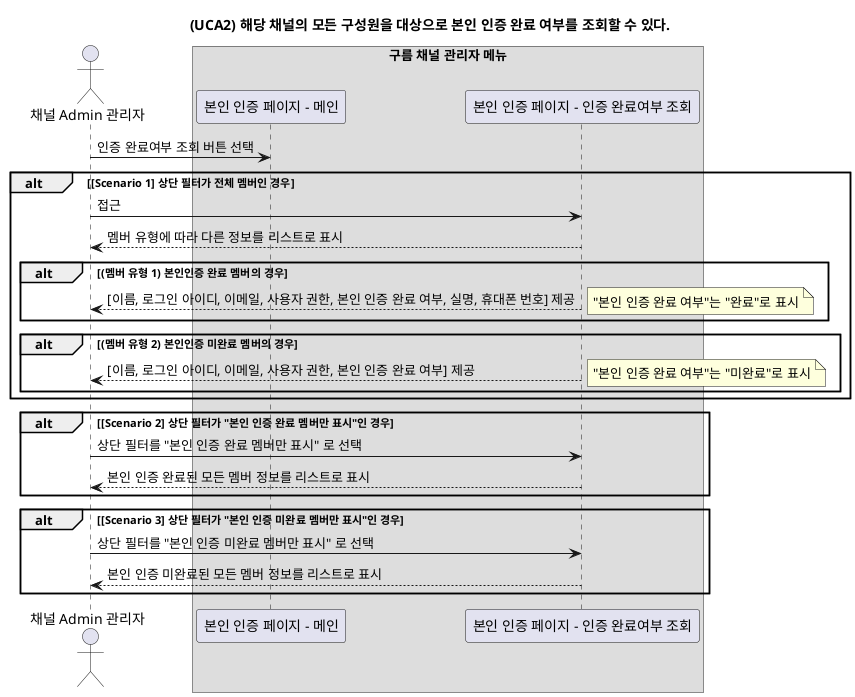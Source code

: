 @startuml

title (UCA2) 해당 채널의 모든 구성원을 대상으로 본인 인증 완료 여부를 조회할 수 있다.

actor "채널 Admin 관리자"

box "구름 채널 관리자 메뉴"
participant "본인 인증 페이지 - 메인"
participant "본인 인증 페이지 - 인증 완료여부 조회"
endbox

"채널 Admin 관리자" -> "본인 인증 페이지 - 메인" : 인증 완료여부 조회 버튼 선택


alt [Scenario 1] 상단 필터가 전체 멤버인 경우

"채널 Admin 관리자" -> "본인 인증 페이지 - 인증 완료여부 조회" : 접근
"본인 인증 페이지 - 인증 완료여부 조회" --> "채널 Admin 관리자" : 멤버 유형에 따라 다른 정보를 리스트로 표시

alt (멤버 유형 1) 본인인증 완료 멤버의 경우
"본인 인증 페이지 - 인증 완료여부 조회" --> "채널 Admin 관리자" : [이름, 로그인 아이디, 이메일, 사용자 권한, 본인 인증 완료 여부, 실명, 휴대폰 번호] 제공
note right
"본인 인증 완료 여부"는 "완료"로 표시
end note

end

alt (멤버 유형 2) 본인인증 미완료 멤버의 경우
"본인 인증 페이지 - 인증 완료여부 조회" --> "채널 Admin 관리자" : [이름, 로그인 아이디, 이메일, 사용자 권한, 본인 인증 완료 여부] 제공
note right
"본인 인증 완료 여부"는 "미완료"로 표시
end note
end

end

alt [Scenario 2] 상단 필터가 "본인 인증 완료 멤버만 표시"인 경우
"채널 Admin 관리자" -> "본인 인증 페이지 - 인증 완료여부 조회" : 상단 필터를 "본인 인증 완료 멤버만 표시" 로 선택
"본인 인증 페이지 - 인증 완료여부 조회" --> "채널 Admin 관리자" : 본인 인증 완료된 모든 멤버 정보를 리스트로 표시
end

alt [Scenario 3] 상단 필터가 "본인 인증 미완료 멤버만 표시"인 경우
"채널 Admin 관리자" -> "본인 인증 페이지 - 인증 완료여부 조회" : 상단 필터를 "본인 인증 미완료 멤버만 표시" 로 선택
"본인 인증 페이지 - 인증 완료여부 조회" --> "채널 Admin 관리자" : 본인 인증 미완료된 모든 멤버 정보를 리스트로 표시
end

@enduml
